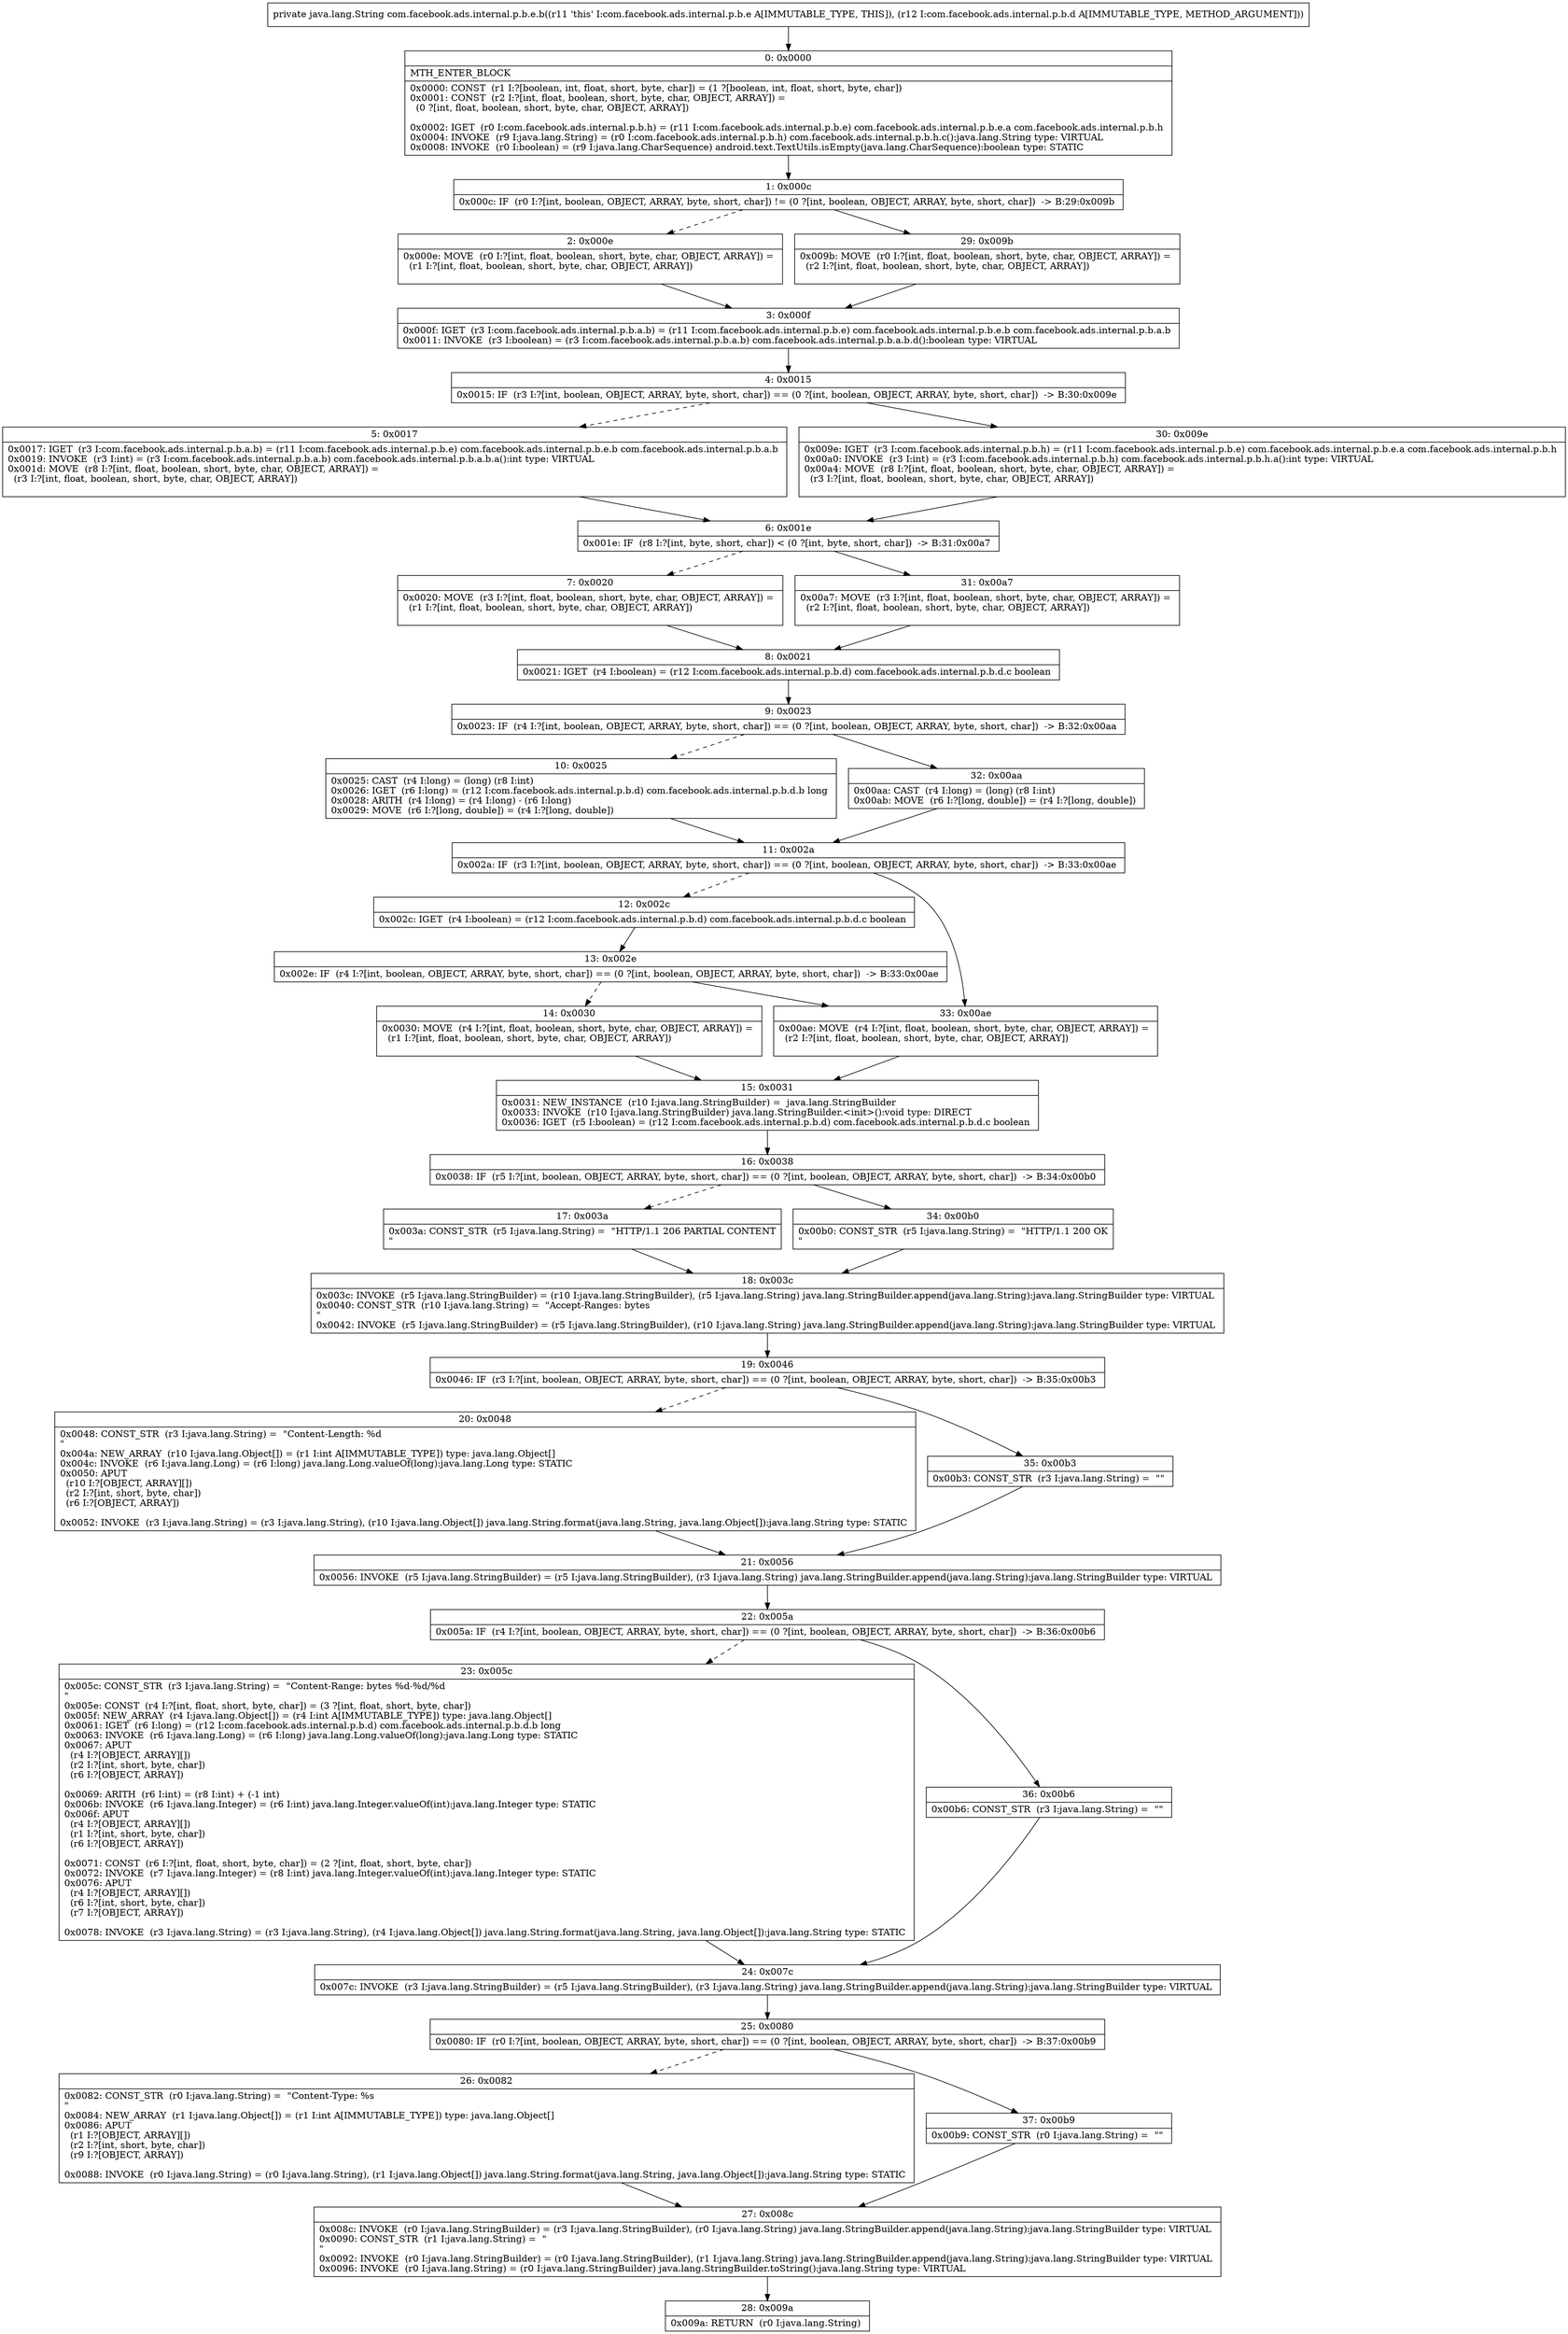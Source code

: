 digraph "CFG forcom.facebook.ads.internal.p.b.e.b(Lcom\/facebook\/ads\/internal\/p\/b\/d;)Ljava\/lang\/String;" {
Node_0 [shape=record,label="{0\:\ 0x0000|MTH_ENTER_BLOCK\l|0x0000: CONST  (r1 I:?[boolean, int, float, short, byte, char]) = (1 ?[boolean, int, float, short, byte, char]) \l0x0001: CONST  (r2 I:?[int, float, boolean, short, byte, char, OBJECT, ARRAY]) = \l  (0 ?[int, float, boolean, short, byte, char, OBJECT, ARRAY])\l \l0x0002: IGET  (r0 I:com.facebook.ads.internal.p.b.h) = (r11 I:com.facebook.ads.internal.p.b.e) com.facebook.ads.internal.p.b.e.a com.facebook.ads.internal.p.b.h \l0x0004: INVOKE  (r9 I:java.lang.String) = (r0 I:com.facebook.ads.internal.p.b.h) com.facebook.ads.internal.p.b.h.c():java.lang.String type: VIRTUAL \l0x0008: INVOKE  (r0 I:boolean) = (r9 I:java.lang.CharSequence) android.text.TextUtils.isEmpty(java.lang.CharSequence):boolean type: STATIC \l}"];
Node_1 [shape=record,label="{1\:\ 0x000c|0x000c: IF  (r0 I:?[int, boolean, OBJECT, ARRAY, byte, short, char]) != (0 ?[int, boolean, OBJECT, ARRAY, byte, short, char])  \-\> B:29:0x009b \l}"];
Node_2 [shape=record,label="{2\:\ 0x000e|0x000e: MOVE  (r0 I:?[int, float, boolean, short, byte, char, OBJECT, ARRAY]) = \l  (r1 I:?[int, float, boolean, short, byte, char, OBJECT, ARRAY])\l \l}"];
Node_3 [shape=record,label="{3\:\ 0x000f|0x000f: IGET  (r3 I:com.facebook.ads.internal.p.b.a.b) = (r11 I:com.facebook.ads.internal.p.b.e) com.facebook.ads.internal.p.b.e.b com.facebook.ads.internal.p.b.a.b \l0x0011: INVOKE  (r3 I:boolean) = (r3 I:com.facebook.ads.internal.p.b.a.b) com.facebook.ads.internal.p.b.a.b.d():boolean type: VIRTUAL \l}"];
Node_4 [shape=record,label="{4\:\ 0x0015|0x0015: IF  (r3 I:?[int, boolean, OBJECT, ARRAY, byte, short, char]) == (0 ?[int, boolean, OBJECT, ARRAY, byte, short, char])  \-\> B:30:0x009e \l}"];
Node_5 [shape=record,label="{5\:\ 0x0017|0x0017: IGET  (r3 I:com.facebook.ads.internal.p.b.a.b) = (r11 I:com.facebook.ads.internal.p.b.e) com.facebook.ads.internal.p.b.e.b com.facebook.ads.internal.p.b.a.b \l0x0019: INVOKE  (r3 I:int) = (r3 I:com.facebook.ads.internal.p.b.a.b) com.facebook.ads.internal.p.b.a.b.a():int type: VIRTUAL \l0x001d: MOVE  (r8 I:?[int, float, boolean, short, byte, char, OBJECT, ARRAY]) = \l  (r3 I:?[int, float, boolean, short, byte, char, OBJECT, ARRAY])\l \l}"];
Node_6 [shape=record,label="{6\:\ 0x001e|0x001e: IF  (r8 I:?[int, byte, short, char]) \< (0 ?[int, byte, short, char])  \-\> B:31:0x00a7 \l}"];
Node_7 [shape=record,label="{7\:\ 0x0020|0x0020: MOVE  (r3 I:?[int, float, boolean, short, byte, char, OBJECT, ARRAY]) = \l  (r1 I:?[int, float, boolean, short, byte, char, OBJECT, ARRAY])\l \l}"];
Node_8 [shape=record,label="{8\:\ 0x0021|0x0021: IGET  (r4 I:boolean) = (r12 I:com.facebook.ads.internal.p.b.d) com.facebook.ads.internal.p.b.d.c boolean \l}"];
Node_9 [shape=record,label="{9\:\ 0x0023|0x0023: IF  (r4 I:?[int, boolean, OBJECT, ARRAY, byte, short, char]) == (0 ?[int, boolean, OBJECT, ARRAY, byte, short, char])  \-\> B:32:0x00aa \l}"];
Node_10 [shape=record,label="{10\:\ 0x0025|0x0025: CAST  (r4 I:long) = (long) (r8 I:int) \l0x0026: IGET  (r6 I:long) = (r12 I:com.facebook.ads.internal.p.b.d) com.facebook.ads.internal.p.b.d.b long \l0x0028: ARITH  (r4 I:long) = (r4 I:long) \- (r6 I:long) \l0x0029: MOVE  (r6 I:?[long, double]) = (r4 I:?[long, double]) \l}"];
Node_11 [shape=record,label="{11\:\ 0x002a|0x002a: IF  (r3 I:?[int, boolean, OBJECT, ARRAY, byte, short, char]) == (0 ?[int, boolean, OBJECT, ARRAY, byte, short, char])  \-\> B:33:0x00ae \l}"];
Node_12 [shape=record,label="{12\:\ 0x002c|0x002c: IGET  (r4 I:boolean) = (r12 I:com.facebook.ads.internal.p.b.d) com.facebook.ads.internal.p.b.d.c boolean \l}"];
Node_13 [shape=record,label="{13\:\ 0x002e|0x002e: IF  (r4 I:?[int, boolean, OBJECT, ARRAY, byte, short, char]) == (0 ?[int, boolean, OBJECT, ARRAY, byte, short, char])  \-\> B:33:0x00ae \l}"];
Node_14 [shape=record,label="{14\:\ 0x0030|0x0030: MOVE  (r4 I:?[int, float, boolean, short, byte, char, OBJECT, ARRAY]) = \l  (r1 I:?[int, float, boolean, short, byte, char, OBJECT, ARRAY])\l \l}"];
Node_15 [shape=record,label="{15\:\ 0x0031|0x0031: NEW_INSTANCE  (r10 I:java.lang.StringBuilder) =  java.lang.StringBuilder \l0x0033: INVOKE  (r10 I:java.lang.StringBuilder) java.lang.StringBuilder.\<init\>():void type: DIRECT \l0x0036: IGET  (r5 I:boolean) = (r12 I:com.facebook.ads.internal.p.b.d) com.facebook.ads.internal.p.b.d.c boolean \l}"];
Node_16 [shape=record,label="{16\:\ 0x0038|0x0038: IF  (r5 I:?[int, boolean, OBJECT, ARRAY, byte, short, char]) == (0 ?[int, boolean, OBJECT, ARRAY, byte, short, char])  \-\> B:34:0x00b0 \l}"];
Node_17 [shape=record,label="{17\:\ 0x003a|0x003a: CONST_STR  (r5 I:java.lang.String) =  \"HTTP\/1.1 206 PARTIAL CONTENT\l\" \l}"];
Node_18 [shape=record,label="{18\:\ 0x003c|0x003c: INVOKE  (r5 I:java.lang.StringBuilder) = (r10 I:java.lang.StringBuilder), (r5 I:java.lang.String) java.lang.StringBuilder.append(java.lang.String):java.lang.StringBuilder type: VIRTUAL \l0x0040: CONST_STR  (r10 I:java.lang.String) =  \"Accept\-Ranges: bytes\l\" \l0x0042: INVOKE  (r5 I:java.lang.StringBuilder) = (r5 I:java.lang.StringBuilder), (r10 I:java.lang.String) java.lang.StringBuilder.append(java.lang.String):java.lang.StringBuilder type: VIRTUAL \l}"];
Node_19 [shape=record,label="{19\:\ 0x0046|0x0046: IF  (r3 I:?[int, boolean, OBJECT, ARRAY, byte, short, char]) == (0 ?[int, boolean, OBJECT, ARRAY, byte, short, char])  \-\> B:35:0x00b3 \l}"];
Node_20 [shape=record,label="{20\:\ 0x0048|0x0048: CONST_STR  (r3 I:java.lang.String) =  \"Content\-Length: %d\l\" \l0x004a: NEW_ARRAY  (r10 I:java.lang.Object[]) = (r1 I:int A[IMMUTABLE_TYPE]) type: java.lang.Object[] \l0x004c: INVOKE  (r6 I:java.lang.Long) = (r6 I:long) java.lang.Long.valueOf(long):java.lang.Long type: STATIC \l0x0050: APUT  \l  (r10 I:?[OBJECT, ARRAY][])\l  (r2 I:?[int, short, byte, char])\l  (r6 I:?[OBJECT, ARRAY])\l \l0x0052: INVOKE  (r3 I:java.lang.String) = (r3 I:java.lang.String), (r10 I:java.lang.Object[]) java.lang.String.format(java.lang.String, java.lang.Object[]):java.lang.String type: STATIC \l}"];
Node_21 [shape=record,label="{21\:\ 0x0056|0x0056: INVOKE  (r5 I:java.lang.StringBuilder) = (r5 I:java.lang.StringBuilder), (r3 I:java.lang.String) java.lang.StringBuilder.append(java.lang.String):java.lang.StringBuilder type: VIRTUAL \l}"];
Node_22 [shape=record,label="{22\:\ 0x005a|0x005a: IF  (r4 I:?[int, boolean, OBJECT, ARRAY, byte, short, char]) == (0 ?[int, boolean, OBJECT, ARRAY, byte, short, char])  \-\> B:36:0x00b6 \l}"];
Node_23 [shape=record,label="{23\:\ 0x005c|0x005c: CONST_STR  (r3 I:java.lang.String) =  \"Content\-Range: bytes %d\-%d\/%d\l\" \l0x005e: CONST  (r4 I:?[int, float, short, byte, char]) = (3 ?[int, float, short, byte, char]) \l0x005f: NEW_ARRAY  (r4 I:java.lang.Object[]) = (r4 I:int A[IMMUTABLE_TYPE]) type: java.lang.Object[] \l0x0061: IGET  (r6 I:long) = (r12 I:com.facebook.ads.internal.p.b.d) com.facebook.ads.internal.p.b.d.b long \l0x0063: INVOKE  (r6 I:java.lang.Long) = (r6 I:long) java.lang.Long.valueOf(long):java.lang.Long type: STATIC \l0x0067: APUT  \l  (r4 I:?[OBJECT, ARRAY][])\l  (r2 I:?[int, short, byte, char])\l  (r6 I:?[OBJECT, ARRAY])\l \l0x0069: ARITH  (r6 I:int) = (r8 I:int) + (\-1 int) \l0x006b: INVOKE  (r6 I:java.lang.Integer) = (r6 I:int) java.lang.Integer.valueOf(int):java.lang.Integer type: STATIC \l0x006f: APUT  \l  (r4 I:?[OBJECT, ARRAY][])\l  (r1 I:?[int, short, byte, char])\l  (r6 I:?[OBJECT, ARRAY])\l \l0x0071: CONST  (r6 I:?[int, float, short, byte, char]) = (2 ?[int, float, short, byte, char]) \l0x0072: INVOKE  (r7 I:java.lang.Integer) = (r8 I:int) java.lang.Integer.valueOf(int):java.lang.Integer type: STATIC \l0x0076: APUT  \l  (r4 I:?[OBJECT, ARRAY][])\l  (r6 I:?[int, short, byte, char])\l  (r7 I:?[OBJECT, ARRAY])\l \l0x0078: INVOKE  (r3 I:java.lang.String) = (r3 I:java.lang.String), (r4 I:java.lang.Object[]) java.lang.String.format(java.lang.String, java.lang.Object[]):java.lang.String type: STATIC \l}"];
Node_24 [shape=record,label="{24\:\ 0x007c|0x007c: INVOKE  (r3 I:java.lang.StringBuilder) = (r5 I:java.lang.StringBuilder), (r3 I:java.lang.String) java.lang.StringBuilder.append(java.lang.String):java.lang.StringBuilder type: VIRTUAL \l}"];
Node_25 [shape=record,label="{25\:\ 0x0080|0x0080: IF  (r0 I:?[int, boolean, OBJECT, ARRAY, byte, short, char]) == (0 ?[int, boolean, OBJECT, ARRAY, byte, short, char])  \-\> B:37:0x00b9 \l}"];
Node_26 [shape=record,label="{26\:\ 0x0082|0x0082: CONST_STR  (r0 I:java.lang.String) =  \"Content\-Type: %s\l\" \l0x0084: NEW_ARRAY  (r1 I:java.lang.Object[]) = (r1 I:int A[IMMUTABLE_TYPE]) type: java.lang.Object[] \l0x0086: APUT  \l  (r1 I:?[OBJECT, ARRAY][])\l  (r2 I:?[int, short, byte, char])\l  (r9 I:?[OBJECT, ARRAY])\l \l0x0088: INVOKE  (r0 I:java.lang.String) = (r0 I:java.lang.String), (r1 I:java.lang.Object[]) java.lang.String.format(java.lang.String, java.lang.Object[]):java.lang.String type: STATIC \l}"];
Node_27 [shape=record,label="{27\:\ 0x008c|0x008c: INVOKE  (r0 I:java.lang.StringBuilder) = (r3 I:java.lang.StringBuilder), (r0 I:java.lang.String) java.lang.StringBuilder.append(java.lang.String):java.lang.StringBuilder type: VIRTUAL \l0x0090: CONST_STR  (r1 I:java.lang.String) =  \"\l\" \l0x0092: INVOKE  (r0 I:java.lang.StringBuilder) = (r0 I:java.lang.StringBuilder), (r1 I:java.lang.String) java.lang.StringBuilder.append(java.lang.String):java.lang.StringBuilder type: VIRTUAL \l0x0096: INVOKE  (r0 I:java.lang.String) = (r0 I:java.lang.StringBuilder) java.lang.StringBuilder.toString():java.lang.String type: VIRTUAL \l}"];
Node_28 [shape=record,label="{28\:\ 0x009a|0x009a: RETURN  (r0 I:java.lang.String) \l}"];
Node_29 [shape=record,label="{29\:\ 0x009b|0x009b: MOVE  (r0 I:?[int, float, boolean, short, byte, char, OBJECT, ARRAY]) = \l  (r2 I:?[int, float, boolean, short, byte, char, OBJECT, ARRAY])\l \l}"];
Node_30 [shape=record,label="{30\:\ 0x009e|0x009e: IGET  (r3 I:com.facebook.ads.internal.p.b.h) = (r11 I:com.facebook.ads.internal.p.b.e) com.facebook.ads.internal.p.b.e.a com.facebook.ads.internal.p.b.h \l0x00a0: INVOKE  (r3 I:int) = (r3 I:com.facebook.ads.internal.p.b.h) com.facebook.ads.internal.p.b.h.a():int type: VIRTUAL \l0x00a4: MOVE  (r8 I:?[int, float, boolean, short, byte, char, OBJECT, ARRAY]) = \l  (r3 I:?[int, float, boolean, short, byte, char, OBJECT, ARRAY])\l \l}"];
Node_31 [shape=record,label="{31\:\ 0x00a7|0x00a7: MOVE  (r3 I:?[int, float, boolean, short, byte, char, OBJECT, ARRAY]) = \l  (r2 I:?[int, float, boolean, short, byte, char, OBJECT, ARRAY])\l \l}"];
Node_32 [shape=record,label="{32\:\ 0x00aa|0x00aa: CAST  (r4 I:long) = (long) (r8 I:int) \l0x00ab: MOVE  (r6 I:?[long, double]) = (r4 I:?[long, double]) \l}"];
Node_33 [shape=record,label="{33\:\ 0x00ae|0x00ae: MOVE  (r4 I:?[int, float, boolean, short, byte, char, OBJECT, ARRAY]) = \l  (r2 I:?[int, float, boolean, short, byte, char, OBJECT, ARRAY])\l \l}"];
Node_34 [shape=record,label="{34\:\ 0x00b0|0x00b0: CONST_STR  (r5 I:java.lang.String) =  \"HTTP\/1.1 200 OK\l\" \l}"];
Node_35 [shape=record,label="{35\:\ 0x00b3|0x00b3: CONST_STR  (r3 I:java.lang.String) =  \"\" \l}"];
Node_36 [shape=record,label="{36\:\ 0x00b6|0x00b6: CONST_STR  (r3 I:java.lang.String) =  \"\" \l}"];
Node_37 [shape=record,label="{37\:\ 0x00b9|0x00b9: CONST_STR  (r0 I:java.lang.String) =  \"\" \l}"];
MethodNode[shape=record,label="{private java.lang.String com.facebook.ads.internal.p.b.e.b((r11 'this' I:com.facebook.ads.internal.p.b.e A[IMMUTABLE_TYPE, THIS]), (r12 I:com.facebook.ads.internal.p.b.d A[IMMUTABLE_TYPE, METHOD_ARGUMENT])) }"];
MethodNode -> Node_0;
Node_0 -> Node_1;
Node_1 -> Node_2[style=dashed];
Node_1 -> Node_29;
Node_2 -> Node_3;
Node_3 -> Node_4;
Node_4 -> Node_5[style=dashed];
Node_4 -> Node_30;
Node_5 -> Node_6;
Node_6 -> Node_7[style=dashed];
Node_6 -> Node_31;
Node_7 -> Node_8;
Node_8 -> Node_9;
Node_9 -> Node_10[style=dashed];
Node_9 -> Node_32;
Node_10 -> Node_11;
Node_11 -> Node_12[style=dashed];
Node_11 -> Node_33;
Node_12 -> Node_13;
Node_13 -> Node_14[style=dashed];
Node_13 -> Node_33;
Node_14 -> Node_15;
Node_15 -> Node_16;
Node_16 -> Node_17[style=dashed];
Node_16 -> Node_34;
Node_17 -> Node_18;
Node_18 -> Node_19;
Node_19 -> Node_20[style=dashed];
Node_19 -> Node_35;
Node_20 -> Node_21;
Node_21 -> Node_22;
Node_22 -> Node_23[style=dashed];
Node_22 -> Node_36;
Node_23 -> Node_24;
Node_24 -> Node_25;
Node_25 -> Node_26[style=dashed];
Node_25 -> Node_37;
Node_26 -> Node_27;
Node_27 -> Node_28;
Node_29 -> Node_3;
Node_30 -> Node_6;
Node_31 -> Node_8;
Node_32 -> Node_11;
Node_33 -> Node_15;
Node_34 -> Node_18;
Node_35 -> Node_21;
Node_36 -> Node_24;
Node_37 -> Node_27;
}

